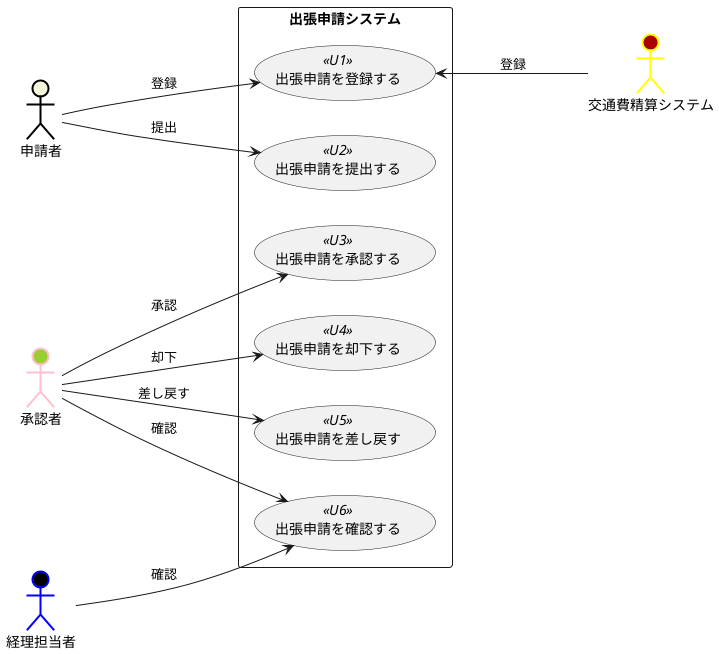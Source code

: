 @startuml
left to right direction
actor 申請者 #Beige;line:black;line.bold;
actor 承認者 #YellowGreen;line:Pink;line.bold;
actor 経理担当者 #Black;line:Blue;line.bold;
actor 交通費精算システム #AA0000;line:Yellow;line.bold;
rectangle 出張申請システム  {
usecase 出張申請を登録する << U1 >>
usecase 出張申請を提出する << U2 >>
usecase 出張申請を承認する << U3 >>
usecase 出張申請を却下する << U4 >>
usecase 出張申請を差し戻す << U5 >>
usecase 出張申請を確認する << U6 >>
}
申請者 --> 出張申請を登録する : 登録
申請者 ---> 出張申請を提出する : 提出
承認者 ---> 出張申請を承認する : 承認
承認者 --> 出張申請を却下する : 却下
承認者 --> 出張申請を差し戻す : 差し戻す
承認者 --> 出張申請を確認する : 確認
経理担当者 ---> 出張申請を確認する : 確認
出張申請を登録する <--- 交通費精算システム : 登録
@enduml